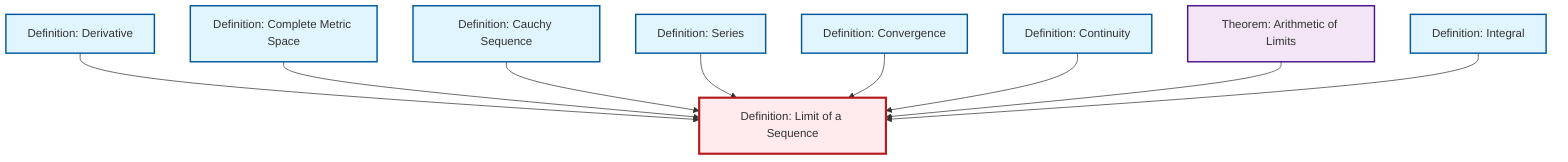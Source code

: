 graph TD
    classDef definition fill:#e1f5fe,stroke:#01579b,stroke-width:2px
    classDef theorem fill:#f3e5f5,stroke:#4a148c,stroke-width:2px
    classDef axiom fill:#fff3e0,stroke:#e65100,stroke-width:2px
    classDef example fill:#e8f5e9,stroke:#1b5e20,stroke-width:2px
    classDef current fill:#ffebee,stroke:#b71c1c,stroke-width:3px
    def-limit["Definition: Limit of a Sequence"]:::definition
    def-continuity["Definition: Continuity"]:::definition
    def-complete-metric-space["Definition: Complete Metric Space"]:::definition
    def-convergence["Definition: Convergence"]:::definition
    def-derivative["Definition: Derivative"]:::definition
    def-cauchy-sequence["Definition: Cauchy Sequence"]:::definition
    def-integral["Definition: Integral"]:::definition
    def-series["Definition: Series"]:::definition
    thm-limit-arithmetic["Theorem: Arithmetic of Limits"]:::theorem
    def-derivative --> def-limit
    def-complete-metric-space --> def-limit
    def-cauchy-sequence --> def-limit
    def-series --> def-limit
    def-convergence --> def-limit
    def-continuity --> def-limit
    thm-limit-arithmetic --> def-limit
    def-integral --> def-limit
    class def-limit current